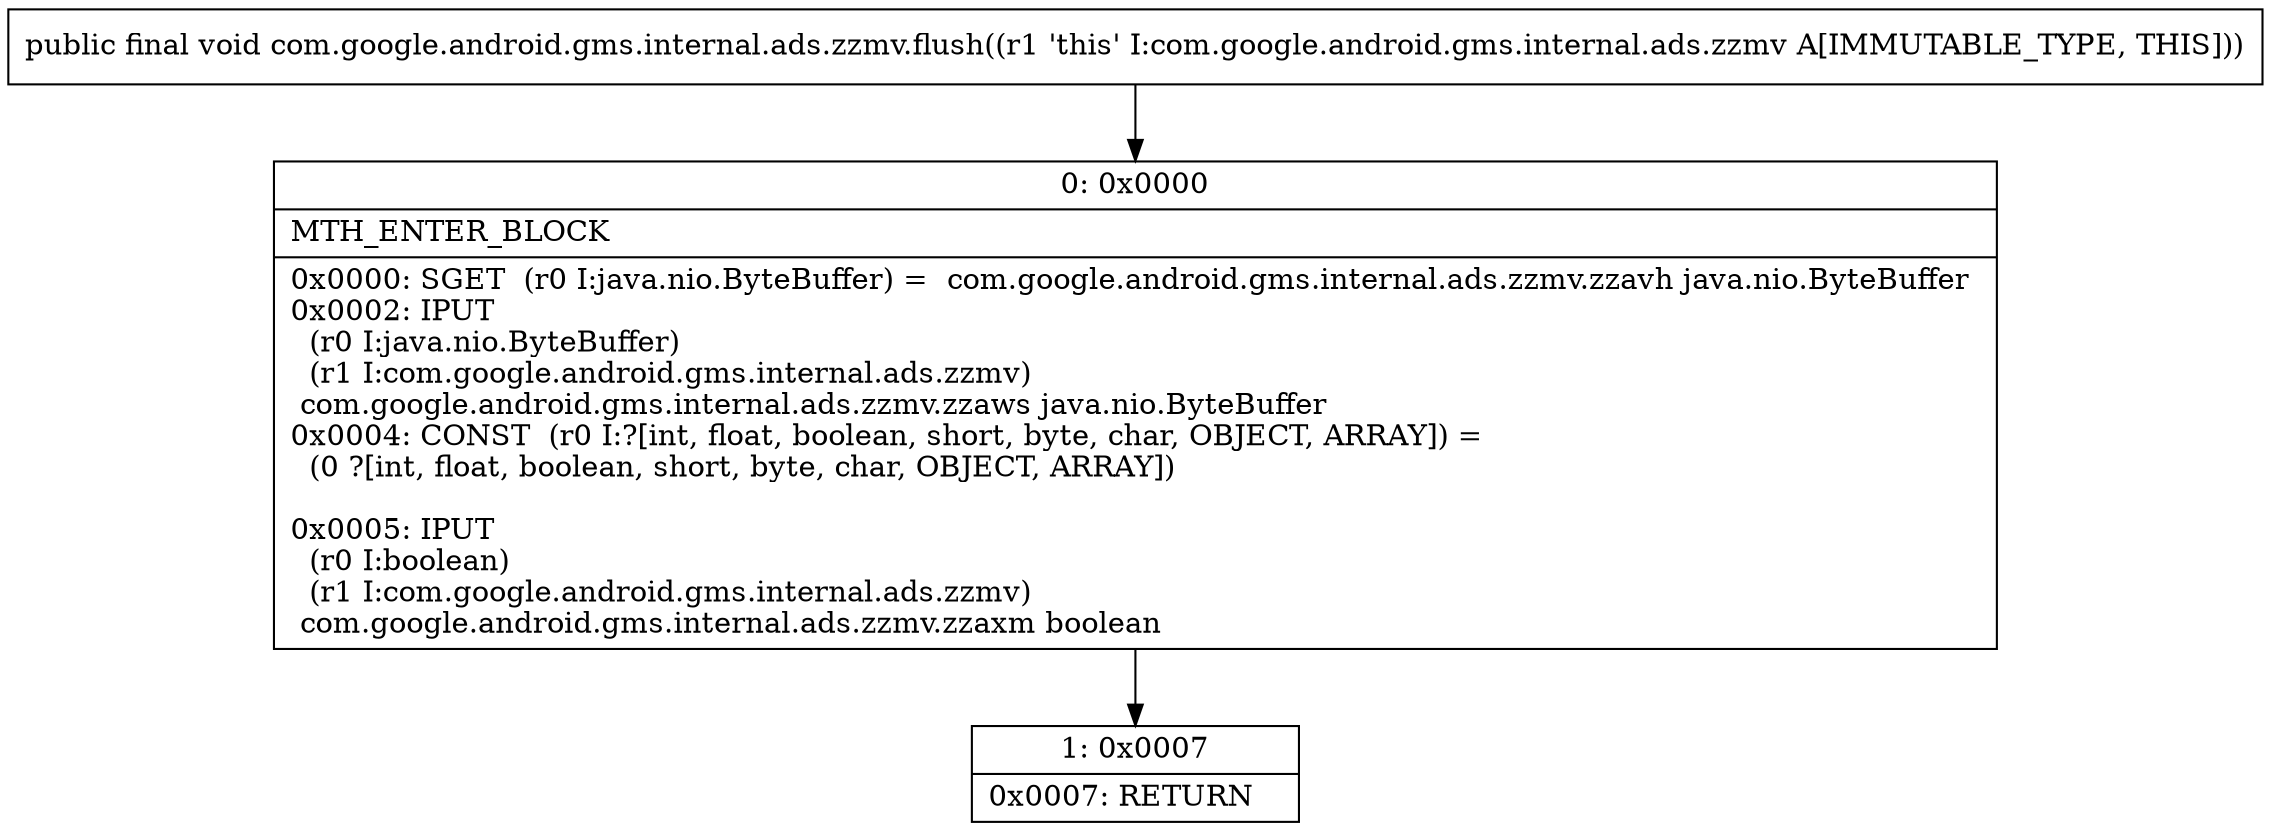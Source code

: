 digraph "CFG forcom.google.android.gms.internal.ads.zzmv.flush()V" {
Node_0 [shape=record,label="{0\:\ 0x0000|MTH_ENTER_BLOCK\l|0x0000: SGET  (r0 I:java.nio.ByteBuffer) =  com.google.android.gms.internal.ads.zzmv.zzavh java.nio.ByteBuffer \l0x0002: IPUT  \l  (r0 I:java.nio.ByteBuffer)\l  (r1 I:com.google.android.gms.internal.ads.zzmv)\l com.google.android.gms.internal.ads.zzmv.zzaws java.nio.ByteBuffer \l0x0004: CONST  (r0 I:?[int, float, boolean, short, byte, char, OBJECT, ARRAY]) = \l  (0 ?[int, float, boolean, short, byte, char, OBJECT, ARRAY])\l \l0x0005: IPUT  \l  (r0 I:boolean)\l  (r1 I:com.google.android.gms.internal.ads.zzmv)\l com.google.android.gms.internal.ads.zzmv.zzaxm boolean \l}"];
Node_1 [shape=record,label="{1\:\ 0x0007|0x0007: RETURN   \l}"];
MethodNode[shape=record,label="{public final void com.google.android.gms.internal.ads.zzmv.flush((r1 'this' I:com.google.android.gms.internal.ads.zzmv A[IMMUTABLE_TYPE, THIS])) }"];
MethodNode -> Node_0;
Node_0 -> Node_1;
}

